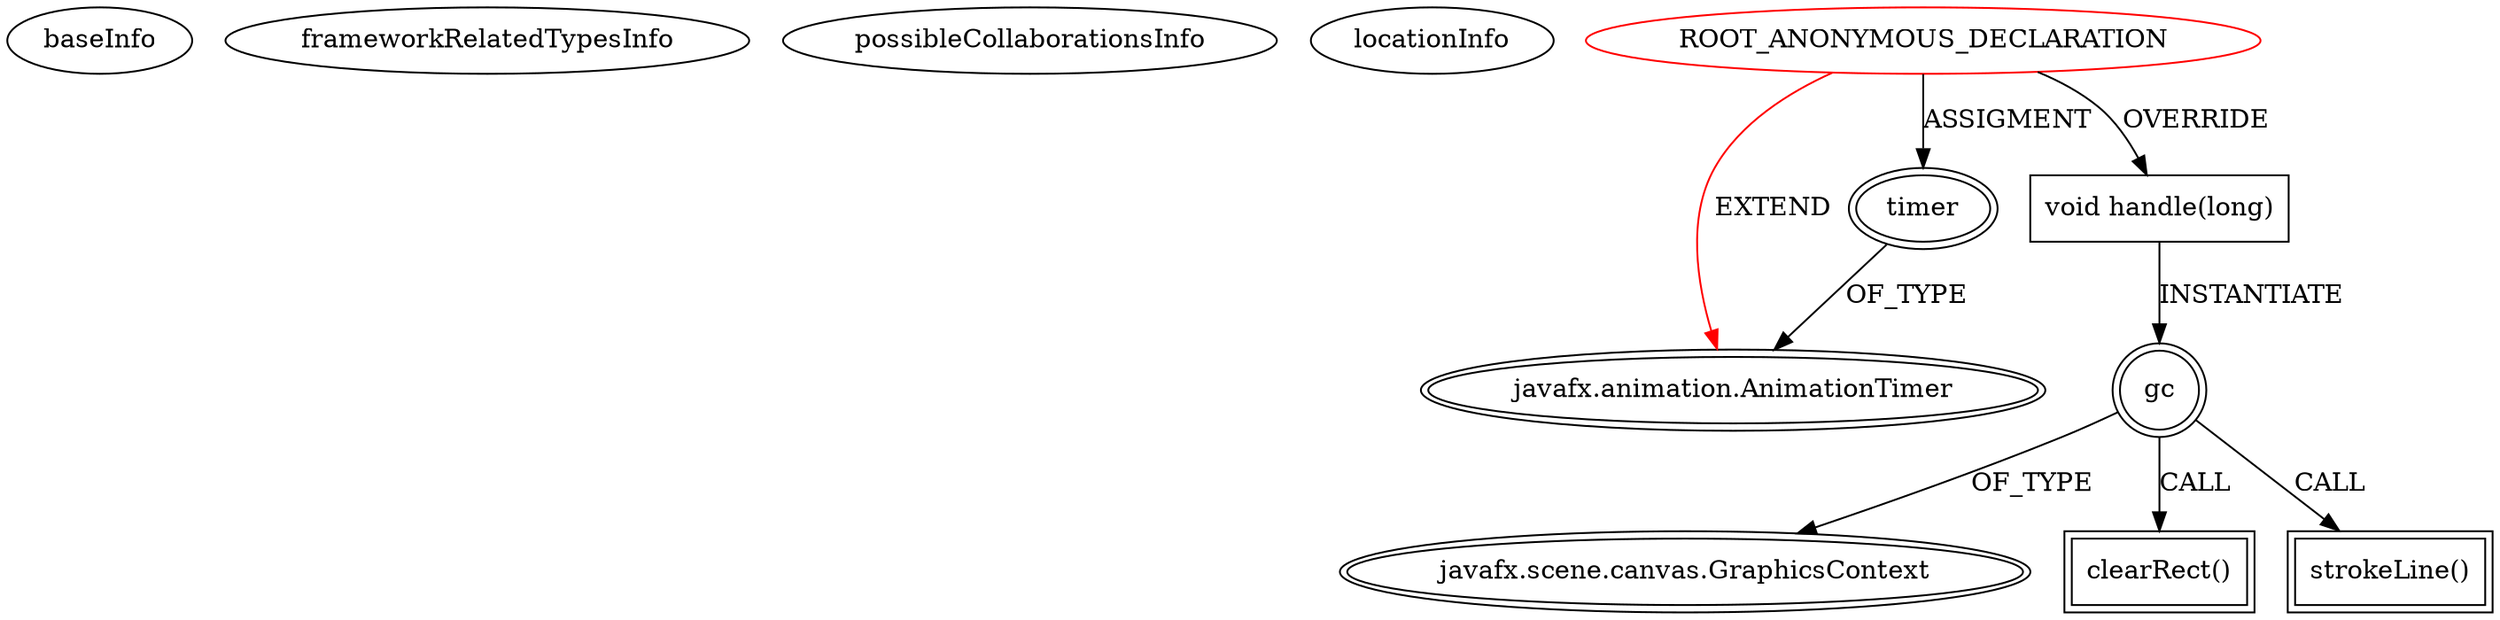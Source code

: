 digraph {
baseInfo[graphId=3770,category="extension_graph",isAnonymous=true,possibleRelation=false]
frameworkRelatedTypesInfo[0="javafx.animation.AnimationTimer"]
possibleCollaborationsInfo[]
locationInfo[projectName="nielsmaneschijn-8bit",filePath="/nielsmaneschijn-8bit/8bit-master/src/net/maneschijn/bleep/ui/ScopeFFT.java",contextSignature="void ScopeFFT(net.maneschijn.bleep.core.Engine)",graphId="3770"]
0[label="ROOT_ANONYMOUS_DECLARATION",vertexType="ROOT_ANONYMOUS_DECLARATION",isFrameworkType=false,color=red]
1[label="javafx.animation.AnimationTimer",vertexType="FRAMEWORK_CLASS_TYPE",isFrameworkType=true,peripheries=2]
2[label="timer",vertexType="OUTSIDE_VARIABLE_EXPRESION",isFrameworkType=true,peripheries=2]
4[label="void handle(long)",vertexType="OVERRIDING_METHOD_DECLARATION",isFrameworkType=false,shape=box]
5[label="gc",vertexType="VARIABLE_EXPRESION",isFrameworkType=true,peripheries=2,shape=circle]
7[label="javafx.scene.canvas.GraphicsContext",vertexType="FRAMEWORK_CLASS_TYPE",isFrameworkType=true,peripheries=2]
6[label="clearRect()",vertexType="INSIDE_CALL",isFrameworkType=true,peripheries=2,shape=box]
9[label="strokeLine()",vertexType="INSIDE_CALL",isFrameworkType=true,peripheries=2,shape=box]
0->1[label="EXTEND",color=red]
0->2[label="ASSIGMENT"]
2->1[label="OF_TYPE"]
0->4[label="OVERRIDE"]
4->5[label="INSTANTIATE"]
5->7[label="OF_TYPE"]
5->6[label="CALL"]
5->9[label="CALL"]
}
